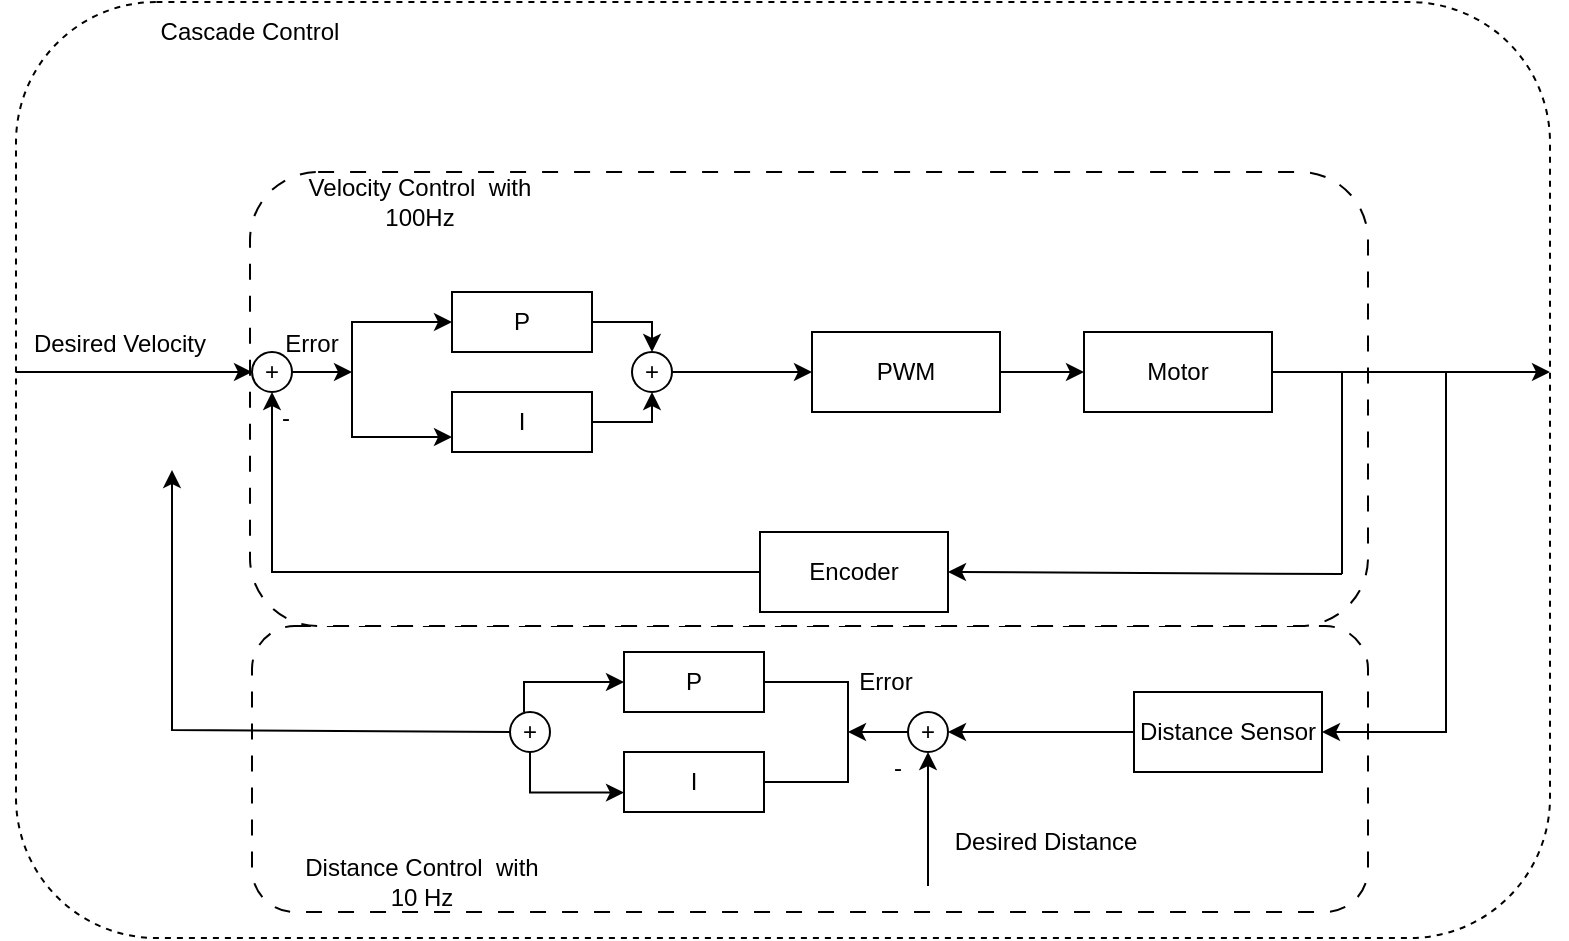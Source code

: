 <mxfile version="22.0.0" type="github">
  <diagram name="Seite-1" id="5r65vuRkeiLdLsrQL4e6">
    <mxGraphModel dx="898" dy="614" grid="1" gridSize="13" guides="1" tooltips="1" connect="1" arrows="1" fold="1" page="1" pageScale="1" pageWidth="827" pageHeight="1169" math="0" shadow="0">
      <root>
        <mxCell id="0" />
        <mxCell id="1" parent="0" />
        <mxCell id="S7pL7fSciTL6mfDPEQfJ-85" value="" style="rounded=1;whiteSpace=wrap;html=1;dashed=1;" vertex="1" parent="1">
          <mxGeometry x="52" y="195" width="767" height="468" as="geometry" />
        </mxCell>
        <mxCell id="S7pL7fSciTL6mfDPEQfJ-81" value="" style="rounded=1;whiteSpace=wrap;html=1;dashed=1;dashPattern=8 8;" vertex="1" parent="1">
          <mxGeometry x="170" y="507" width="558" height="143" as="geometry" />
        </mxCell>
        <mxCell id="S7pL7fSciTL6mfDPEQfJ-79" value="" style="rounded=1;whiteSpace=wrap;html=1;dashed=1;dashPattern=8 8;" vertex="1" parent="1">
          <mxGeometry x="169" y="280" width="559" height="227" as="geometry" />
        </mxCell>
        <mxCell id="S7pL7fSciTL6mfDPEQfJ-2" value="Motor" style="rounded=0;whiteSpace=wrap;html=1;" vertex="1" parent="1">
          <mxGeometry x="586" y="360" width="94" height="40" as="geometry" />
        </mxCell>
        <mxCell id="S7pL7fSciTL6mfDPEQfJ-4" value="I" style="rounded=0;whiteSpace=wrap;html=1;" vertex="1" parent="1">
          <mxGeometry x="270" y="390" width="70" height="30" as="geometry" />
        </mxCell>
        <mxCell id="S7pL7fSciTL6mfDPEQfJ-5" value="P" style="rounded=0;whiteSpace=wrap;html=1;" vertex="1" parent="1">
          <mxGeometry x="270" y="340" width="70" height="30" as="geometry" />
        </mxCell>
        <mxCell id="S7pL7fSciTL6mfDPEQfJ-6" value="+" style="ellipse;whiteSpace=wrap;html=1;aspect=fixed;" vertex="1" parent="1">
          <mxGeometry x="360" y="370" width="20" height="20" as="geometry" />
        </mxCell>
        <mxCell id="S7pL7fSciTL6mfDPEQfJ-7" value="Encoder" style="rounded=0;whiteSpace=wrap;html=1;" vertex="1" parent="1">
          <mxGeometry x="424" y="460" width="94" height="40" as="geometry" />
        </mxCell>
        <mxCell id="S7pL7fSciTL6mfDPEQfJ-8" value="PWM" style="rounded=0;whiteSpace=wrap;html=1;" vertex="1" parent="1">
          <mxGeometry x="450" y="360" width="94" height="40" as="geometry" />
        </mxCell>
        <mxCell id="S7pL7fSciTL6mfDPEQfJ-9" value="" style="endArrow=classic;html=1;rounded=0;exitX=1;exitY=0.5;exitDx=0;exitDy=0;entryX=0.5;entryY=0;entryDx=0;entryDy=0;" edge="1" parent="1" source="S7pL7fSciTL6mfDPEQfJ-5" target="S7pL7fSciTL6mfDPEQfJ-6">
          <mxGeometry width="50" height="50" relative="1" as="geometry">
            <mxPoint x="530" y="460" as="sourcePoint" />
            <mxPoint x="390" y="330" as="targetPoint" />
            <Array as="points">
              <mxPoint x="370" y="355" />
            </Array>
          </mxGeometry>
        </mxCell>
        <mxCell id="S7pL7fSciTL6mfDPEQfJ-10" value="" style="endArrow=classic;html=1;rounded=0;exitX=1;exitY=0.5;exitDx=0;exitDy=0;entryX=0.5;entryY=1;entryDx=0;entryDy=0;" edge="1" parent="1" source="S7pL7fSciTL6mfDPEQfJ-4" target="S7pL7fSciTL6mfDPEQfJ-6">
          <mxGeometry width="50" height="50" relative="1" as="geometry">
            <mxPoint x="350" y="365" as="sourcePoint" />
            <mxPoint x="380" y="410" as="targetPoint" />
            <Array as="points">
              <mxPoint x="370" y="405" />
            </Array>
          </mxGeometry>
        </mxCell>
        <mxCell id="S7pL7fSciTL6mfDPEQfJ-11" value="" style="endArrow=classic;html=1;rounded=0;exitX=1;exitY=0.5;exitDx=0;exitDy=0;entryX=0;entryY=0.5;entryDx=0;entryDy=0;" edge="1" parent="1" source="S7pL7fSciTL6mfDPEQfJ-6" target="S7pL7fSciTL6mfDPEQfJ-8">
          <mxGeometry width="50" height="50" relative="1" as="geometry">
            <mxPoint x="530" y="460" as="sourcePoint" />
            <mxPoint x="580" y="410" as="targetPoint" />
          </mxGeometry>
        </mxCell>
        <mxCell id="S7pL7fSciTL6mfDPEQfJ-12" value="" style="endArrow=classic;html=1;rounded=0;entryX=0;entryY=0.5;entryDx=0;entryDy=0;exitX=1;exitY=0.5;exitDx=0;exitDy=0;" edge="1" parent="1" source="S7pL7fSciTL6mfDPEQfJ-8" target="S7pL7fSciTL6mfDPEQfJ-2">
          <mxGeometry width="50" height="50" relative="1" as="geometry">
            <mxPoint x="530" y="460" as="sourcePoint" />
            <mxPoint x="580" y="410" as="targetPoint" />
          </mxGeometry>
        </mxCell>
        <mxCell id="S7pL7fSciTL6mfDPEQfJ-14" value="" style="endArrow=classic;html=1;rounded=0;entryX=0.5;entryY=1;entryDx=0;entryDy=0;exitX=0;exitY=0.5;exitDx=0;exitDy=0;" edge="1" parent="1" source="S7pL7fSciTL6mfDPEQfJ-7" target="S7pL7fSciTL6mfDPEQfJ-21">
          <mxGeometry width="50" height="50" relative="1" as="geometry">
            <mxPoint x="416.8" y="484" as="sourcePoint" />
            <mxPoint x="180.0" y="400" as="targetPoint" />
            <Array as="points">
              <mxPoint x="180" y="480" />
            </Array>
          </mxGeometry>
        </mxCell>
        <mxCell id="S7pL7fSciTL6mfDPEQfJ-20" style="edgeStyle=orthogonalEdgeStyle;rounded=0;orthogonalLoop=1;jettySize=auto;html=1;entryX=0;entryY=0.75;entryDx=0;entryDy=0;" edge="1" parent="1" target="S7pL7fSciTL6mfDPEQfJ-4">
          <mxGeometry relative="1" as="geometry">
            <mxPoint x="220" y="370" as="sourcePoint" />
            <Array as="points">
              <mxPoint x="220" y="412" />
            </Array>
          </mxGeometry>
        </mxCell>
        <mxCell id="S7pL7fSciTL6mfDPEQfJ-18" value="" style="endArrow=classic;html=1;rounded=0;exitX=0.5;exitY=0;exitDx=0;exitDy=0;entryX=0;entryY=0.5;entryDx=0;entryDy=0;" edge="1" parent="1" target="S7pL7fSciTL6mfDPEQfJ-5">
          <mxGeometry width="50" height="50" relative="1" as="geometry">
            <mxPoint x="220" y="370" as="sourcePoint" />
            <mxPoint x="220" y="350" as="targetPoint" />
            <Array as="points">
              <mxPoint x="220" y="355" />
            </Array>
          </mxGeometry>
        </mxCell>
        <mxCell id="S7pL7fSciTL6mfDPEQfJ-21" value="+" style="ellipse;whiteSpace=wrap;html=1;aspect=fixed;" vertex="1" parent="1">
          <mxGeometry x="170" y="370" width="20" height="20" as="geometry" />
        </mxCell>
        <mxCell id="S7pL7fSciTL6mfDPEQfJ-24" value="" style="endArrow=classic;html=1;rounded=0;exitX=1;exitY=0.5;exitDx=0;exitDy=0;" edge="1" parent="1" source="S7pL7fSciTL6mfDPEQfJ-21">
          <mxGeometry width="50" height="50" relative="1" as="geometry">
            <mxPoint x="450" y="500" as="sourcePoint" />
            <mxPoint x="220" y="380" as="targetPoint" />
          </mxGeometry>
        </mxCell>
        <mxCell id="S7pL7fSciTL6mfDPEQfJ-27" value="-" style="text;html=1;strokeColor=none;fillColor=none;align=center;verticalAlign=middle;whiteSpace=wrap;rounded=0;" vertex="1" parent="1">
          <mxGeometry x="476" y="570" width="34" height="16" as="geometry" />
        </mxCell>
        <mxCell id="S7pL7fSciTL6mfDPEQfJ-43" value="" style="edgeStyle=orthogonalEdgeStyle;rounded=0;orthogonalLoop=1;jettySize=auto;html=1;" edge="1" parent="1" source="S7pL7fSciTL6mfDPEQfJ-63">
          <mxGeometry relative="1" as="geometry">
            <mxPoint x="468" y="560" as="targetPoint" />
          </mxGeometry>
        </mxCell>
        <mxCell id="S7pL7fSciTL6mfDPEQfJ-32" value="Distance Sensor" style="rounded=0;whiteSpace=wrap;html=1;" vertex="1" parent="1">
          <mxGeometry x="611" y="540" width="94" height="40" as="geometry" />
        </mxCell>
        <mxCell id="S7pL7fSciTL6mfDPEQfJ-35" value="" style="endArrow=classic;html=1;rounded=0;entryX=1;entryY=0.5;entryDx=0;entryDy=0;" edge="1" parent="1" target="S7pL7fSciTL6mfDPEQfJ-7">
          <mxGeometry width="50" height="50" relative="1" as="geometry">
            <mxPoint x="715" y="481" as="sourcePoint" />
            <mxPoint x="479" y="442" as="targetPoint" />
          </mxGeometry>
        </mxCell>
        <mxCell id="S7pL7fSciTL6mfDPEQfJ-36" value="" style="endArrow=none;html=1;rounded=0;exitX=1;exitY=0.5;exitDx=0;exitDy=0;" edge="1" parent="1" source="S7pL7fSciTL6mfDPEQfJ-2">
          <mxGeometry width="50" height="50" relative="1" as="geometry">
            <mxPoint x="429" y="492" as="sourcePoint" />
            <mxPoint x="715" y="481" as="targetPoint" />
            <Array as="points">
              <mxPoint x="715" y="380" />
            </Array>
          </mxGeometry>
        </mxCell>
        <mxCell id="S7pL7fSciTL6mfDPEQfJ-44" value="I" style="rounded=0;whiteSpace=wrap;html=1;" vertex="1" parent="1">
          <mxGeometry x="356" y="570" width="70" height="30" as="geometry" />
        </mxCell>
        <mxCell id="S7pL7fSciTL6mfDPEQfJ-45" value="P" style="rounded=0;whiteSpace=wrap;html=1;" vertex="1" parent="1">
          <mxGeometry x="356" y="520" width="70" height="30" as="geometry" />
        </mxCell>
        <mxCell id="S7pL7fSciTL6mfDPEQfJ-50" value="" style="endArrow=classic;html=1;rounded=0;exitX=0.5;exitY=0;exitDx=0;exitDy=0;entryX=0;entryY=0.5;entryDx=0;entryDy=0;" edge="1" parent="1" target="S7pL7fSciTL6mfDPEQfJ-45">
          <mxGeometry width="50" height="50" relative="1" as="geometry">
            <mxPoint x="306" y="550" as="sourcePoint" />
            <mxPoint x="306" y="530" as="targetPoint" />
            <Array as="points">
              <mxPoint x="306" y="535" />
            </Array>
          </mxGeometry>
        </mxCell>
        <mxCell id="S7pL7fSciTL6mfDPEQfJ-53" value="+" style="ellipse;whiteSpace=wrap;html=1;aspect=fixed;" vertex="1" parent="1">
          <mxGeometry x="299" y="550" width="20" height="20" as="geometry" />
        </mxCell>
        <mxCell id="S7pL7fSciTL6mfDPEQfJ-57" style="edgeStyle=orthogonalEdgeStyle;rounded=0;orthogonalLoop=1;jettySize=auto;html=1;exitX=0.5;exitY=1;exitDx=0;exitDy=0;entryX=0;entryY=0.677;entryDx=0;entryDy=0;entryPerimeter=0;" edge="1" parent="1" source="S7pL7fSciTL6mfDPEQfJ-53" target="S7pL7fSciTL6mfDPEQfJ-44">
          <mxGeometry relative="1" as="geometry" />
        </mxCell>
        <mxCell id="S7pL7fSciTL6mfDPEQfJ-59" value="" style="endArrow=none;html=1;rounded=0;exitX=1;exitY=0.5;exitDx=0;exitDy=0;entryX=1;entryY=0.5;entryDx=0;entryDy=0;" edge="1" parent="1" source="S7pL7fSciTL6mfDPEQfJ-45" target="S7pL7fSciTL6mfDPEQfJ-44">
          <mxGeometry width="50" height="50" relative="1" as="geometry">
            <mxPoint x="468" y="466" as="sourcePoint" />
            <mxPoint x="468" y="585" as="targetPoint" />
            <Array as="points">
              <mxPoint x="468" y="535" />
              <mxPoint x="468" y="585" />
            </Array>
          </mxGeometry>
        </mxCell>
        <mxCell id="S7pL7fSciTL6mfDPEQfJ-60" value="" style="endArrow=classic;html=1;rounded=0;exitX=1;exitY=0.5;exitDx=0;exitDy=0;" edge="1" parent="1" source="S7pL7fSciTL6mfDPEQfJ-2">
          <mxGeometry width="50" height="50" relative="1" as="geometry">
            <mxPoint x="416" y="466" as="sourcePoint" />
            <mxPoint x="819" y="380" as="targetPoint" />
          </mxGeometry>
        </mxCell>
        <mxCell id="S7pL7fSciTL6mfDPEQfJ-61" value="" style="endArrow=classic;html=1;rounded=0;exitX=1;exitY=0.5;exitDx=0;exitDy=0;entryX=1;entryY=0.5;entryDx=0;entryDy=0;" edge="1" parent="1" source="S7pL7fSciTL6mfDPEQfJ-2" target="S7pL7fSciTL6mfDPEQfJ-32">
          <mxGeometry width="50" height="50" relative="1" as="geometry">
            <mxPoint x="754" y="390" as="sourcePoint" />
            <mxPoint x="741" y="559" as="targetPoint" />
            <Array as="points">
              <mxPoint x="767" y="380" />
              <mxPoint x="767" y="560" />
            </Array>
          </mxGeometry>
        </mxCell>
        <mxCell id="S7pL7fSciTL6mfDPEQfJ-64" value="" style="edgeStyle=orthogonalEdgeStyle;rounded=0;orthogonalLoop=1;jettySize=auto;html=1;" edge="1" parent="1" source="S7pL7fSciTL6mfDPEQfJ-32" target="S7pL7fSciTL6mfDPEQfJ-63">
          <mxGeometry relative="1" as="geometry">
            <mxPoint x="611" y="560" as="sourcePoint" />
            <mxPoint x="468" y="560" as="targetPoint" />
          </mxGeometry>
        </mxCell>
        <mxCell id="S7pL7fSciTL6mfDPEQfJ-63" value="+" style="ellipse;whiteSpace=wrap;html=1;aspect=fixed;" vertex="1" parent="1">
          <mxGeometry x="498" y="550" width="20" height="20" as="geometry" />
        </mxCell>
        <mxCell id="S7pL7fSciTL6mfDPEQfJ-65" value="" style="endArrow=classic;html=1;rounded=0;entryX=0.5;entryY=1;entryDx=0;entryDy=0;" edge="1" parent="1" target="S7pL7fSciTL6mfDPEQfJ-63">
          <mxGeometry width="50" height="50" relative="1" as="geometry">
            <mxPoint x="508" y="637" as="sourcePoint" />
            <mxPoint x="466" y="416" as="targetPoint" />
          </mxGeometry>
        </mxCell>
        <mxCell id="S7pL7fSciTL6mfDPEQfJ-66" value="-" style="text;html=1;strokeColor=none;fillColor=none;align=center;verticalAlign=middle;whiteSpace=wrap;rounded=0;" vertex="1" parent="1">
          <mxGeometry x="170" y="395" width="34" height="16" as="geometry" />
        </mxCell>
        <mxCell id="S7pL7fSciTL6mfDPEQfJ-67" value="Error" style="text;html=1;strokeColor=none;fillColor=none;align=center;verticalAlign=middle;whiteSpace=wrap;rounded=0;" vertex="1" parent="1">
          <mxGeometry x="430" y="520" width="114" height="30" as="geometry" />
        </mxCell>
        <mxCell id="S7pL7fSciTL6mfDPEQfJ-69" value="" style="endArrow=classic;html=1;rounded=0;entryX=0;entryY=0.5;entryDx=0;entryDy=0;" edge="1" parent="1" target="S7pL7fSciTL6mfDPEQfJ-21">
          <mxGeometry width="50" height="50" relative="1" as="geometry">
            <mxPoint x="52" y="380" as="sourcePoint" />
            <mxPoint x="117" y="377" as="targetPoint" />
          </mxGeometry>
        </mxCell>
        <mxCell id="S7pL7fSciTL6mfDPEQfJ-70" value="Desired Velocity" style="text;html=1;strokeColor=none;fillColor=none;align=center;verticalAlign=middle;whiteSpace=wrap;rounded=0;" vertex="1" parent="1">
          <mxGeometry x="52" y="351" width="104" height="30" as="geometry" />
        </mxCell>
        <mxCell id="S7pL7fSciTL6mfDPEQfJ-73" value="Desired Distance" style="text;html=1;strokeColor=none;fillColor=none;align=center;verticalAlign=middle;whiteSpace=wrap;rounded=0;" vertex="1" parent="1">
          <mxGeometry x="510" y="600" width="114" height="30" as="geometry" />
        </mxCell>
        <mxCell id="S7pL7fSciTL6mfDPEQfJ-75" value="Error" style="text;html=1;strokeColor=none;fillColor=none;align=center;verticalAlign=middle;whiteSpace=wrap;rounded=0;" vertex="1" parent="1">
          <mxGeometry x="143" y="351" width="114" height="30" as="geometry" />
        </mxCell>
        <mxCell id="S7pL7fSciTL6mfDPEQfJ-83" value="Velocity Control&amp;nbsp; with 100Hz" style="text;html=1;strokeColor=none;fillColor=none;align=center;verticalAlign=middle;whiteSpace=wrap;rounded=0;" vertex="1" parent="1">
          <mxGeometry x="189" y="280" width="130" height="30" as="geometry" />
        </mxCell>
        <mxCell id="S7pL7fSciTL6mfDPEQfJ-84" value="Distance Control&amp;nbsp; with 10 Hz" style="text;html=1;strokeColor=none;fillColor=none;align=center;verticalAlign=middle;whiteSpace=wrap;rounded=0;" vertex="1" parent="1">
          <mxGeometry x="190" y="620" width="130" height="30" as="geometry" />
        </mxCell>
        <mxCell id="S7pL7fSciTL6mfDPEQfJ-86" value="Cascade Control" style="text;html=1;strokeColor=none;fillColor=none;align=center;verticalAlign=middle;whiteSpace=wrap;rounded=0;" vertex="1" parent="1">
          <mxGeometry x="104" y="195" width="130" height="30" as="geometry" />
        </mxCell>
        <mxCell id="S7pL7fSciTL6mfDPEQfJ-92" value="" style="endArrow=classic;html=1;rounded=0;exitX=0;exitY=0.5;exitDx=0;exitDy=0;" edge="1" parent="1" source="S7pL7fSciTL6mfDPEQfJ-53">
          <mxGeometry width="50" height="50" relative="1" as="geometry">
            <mxPoint x="390" y="440" as="sourcePoint" />
            <mxPoint x="130" y="429" as="targetPoint" />
            <Array as="points">
              <mxPoint x="130" y="559" />
            </Array>
          </mxGeometry>
        </mxCell>
      </root>
    </mxGraphModel>
  </diagram>
</mxfile>
